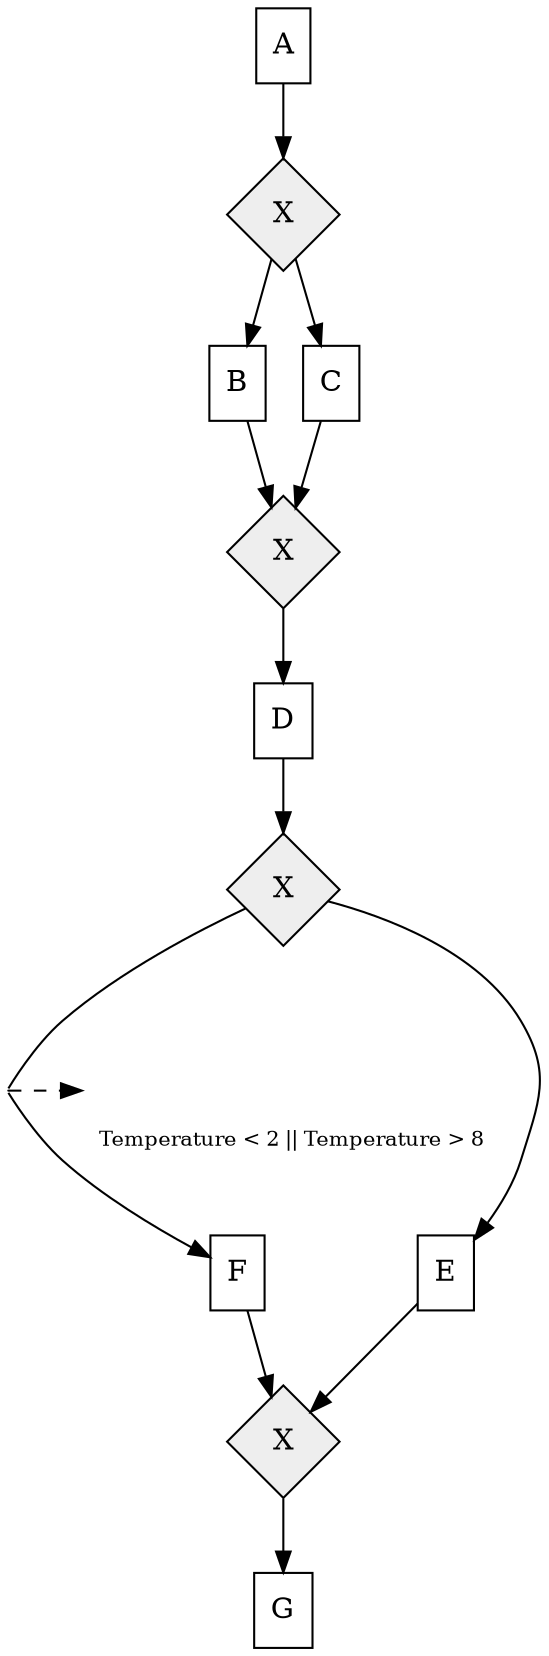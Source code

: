
  
	digraph {
		node [shape=box];
		

    
	_ext60 [shape=none, image="stereotype_decisionQuestionQuality.png", label="\n\n\n\nTemperature < 2 || Temperature > 8", width=0.2 , fontsize=10];



	
	

	
	_20 -> _ext60 [style=dashed minlen=2];
	{rank=same;_20 _ext60 };


    _2 [shape=box,style=filled,fillcolor="#ffffff",label="A",width=0.2];
_3 [shape=box,style=filled,fillcolor="#ffffff",label="B",width=0.2];
_4 [shape=box,style=filled,fillcolor="#ffffff",label="C",width=0.2];
_7 [shape=box,style=filled,fillcolor="#ffffff",label="D",width=0.2];
_17 [shape=box,style=filled,fillcolor="#ffffff",label="E",width=0.2];
_16 [shape=box,style=filled,fillcolor="#ffffff",label="F",width=0.2];
_23 [shape=box,style=filled,fillcolor="#ffffff",label="G",width=0.2];
_5 [label="X",fillcolor="#eeeeee",style=filled,width=0.75,height=0.75,fixedsize=true,shape="diamond"];
_6 [label="X",fillcolor="#eeeeee",style=filled,width=0.75,height=0.75,fixedsize=true,shape="diamond"];
_15 [label="X",fillcolor="#eeeeee",style=filled,width=0.75,height=0.75,fixedsize=true,shape="diamond"];
_8 [label="X",fillcolor="#eeeeee",style=filled,width=0.75,height=0.75,fixedsize=true,shape="diamond"];
_2 -> _5 [label=""];_5 -> _3 [label=""];_5 -> _4 [label=""];_3 -> _6 [label=""];_4 -> _6 [label=""];_6 -> _7 [label=""];_16 -> _8 [label=""];_17 -> _8 [label=""];_20[shape=point width=0]
	_15 -> _20 [label="" dir=none];
	_20 ->	_16 [label=""];
	_15 -> _17 [label=""];_7 -> _15 [label=""];_8 -> _23 [label=""];
		}


